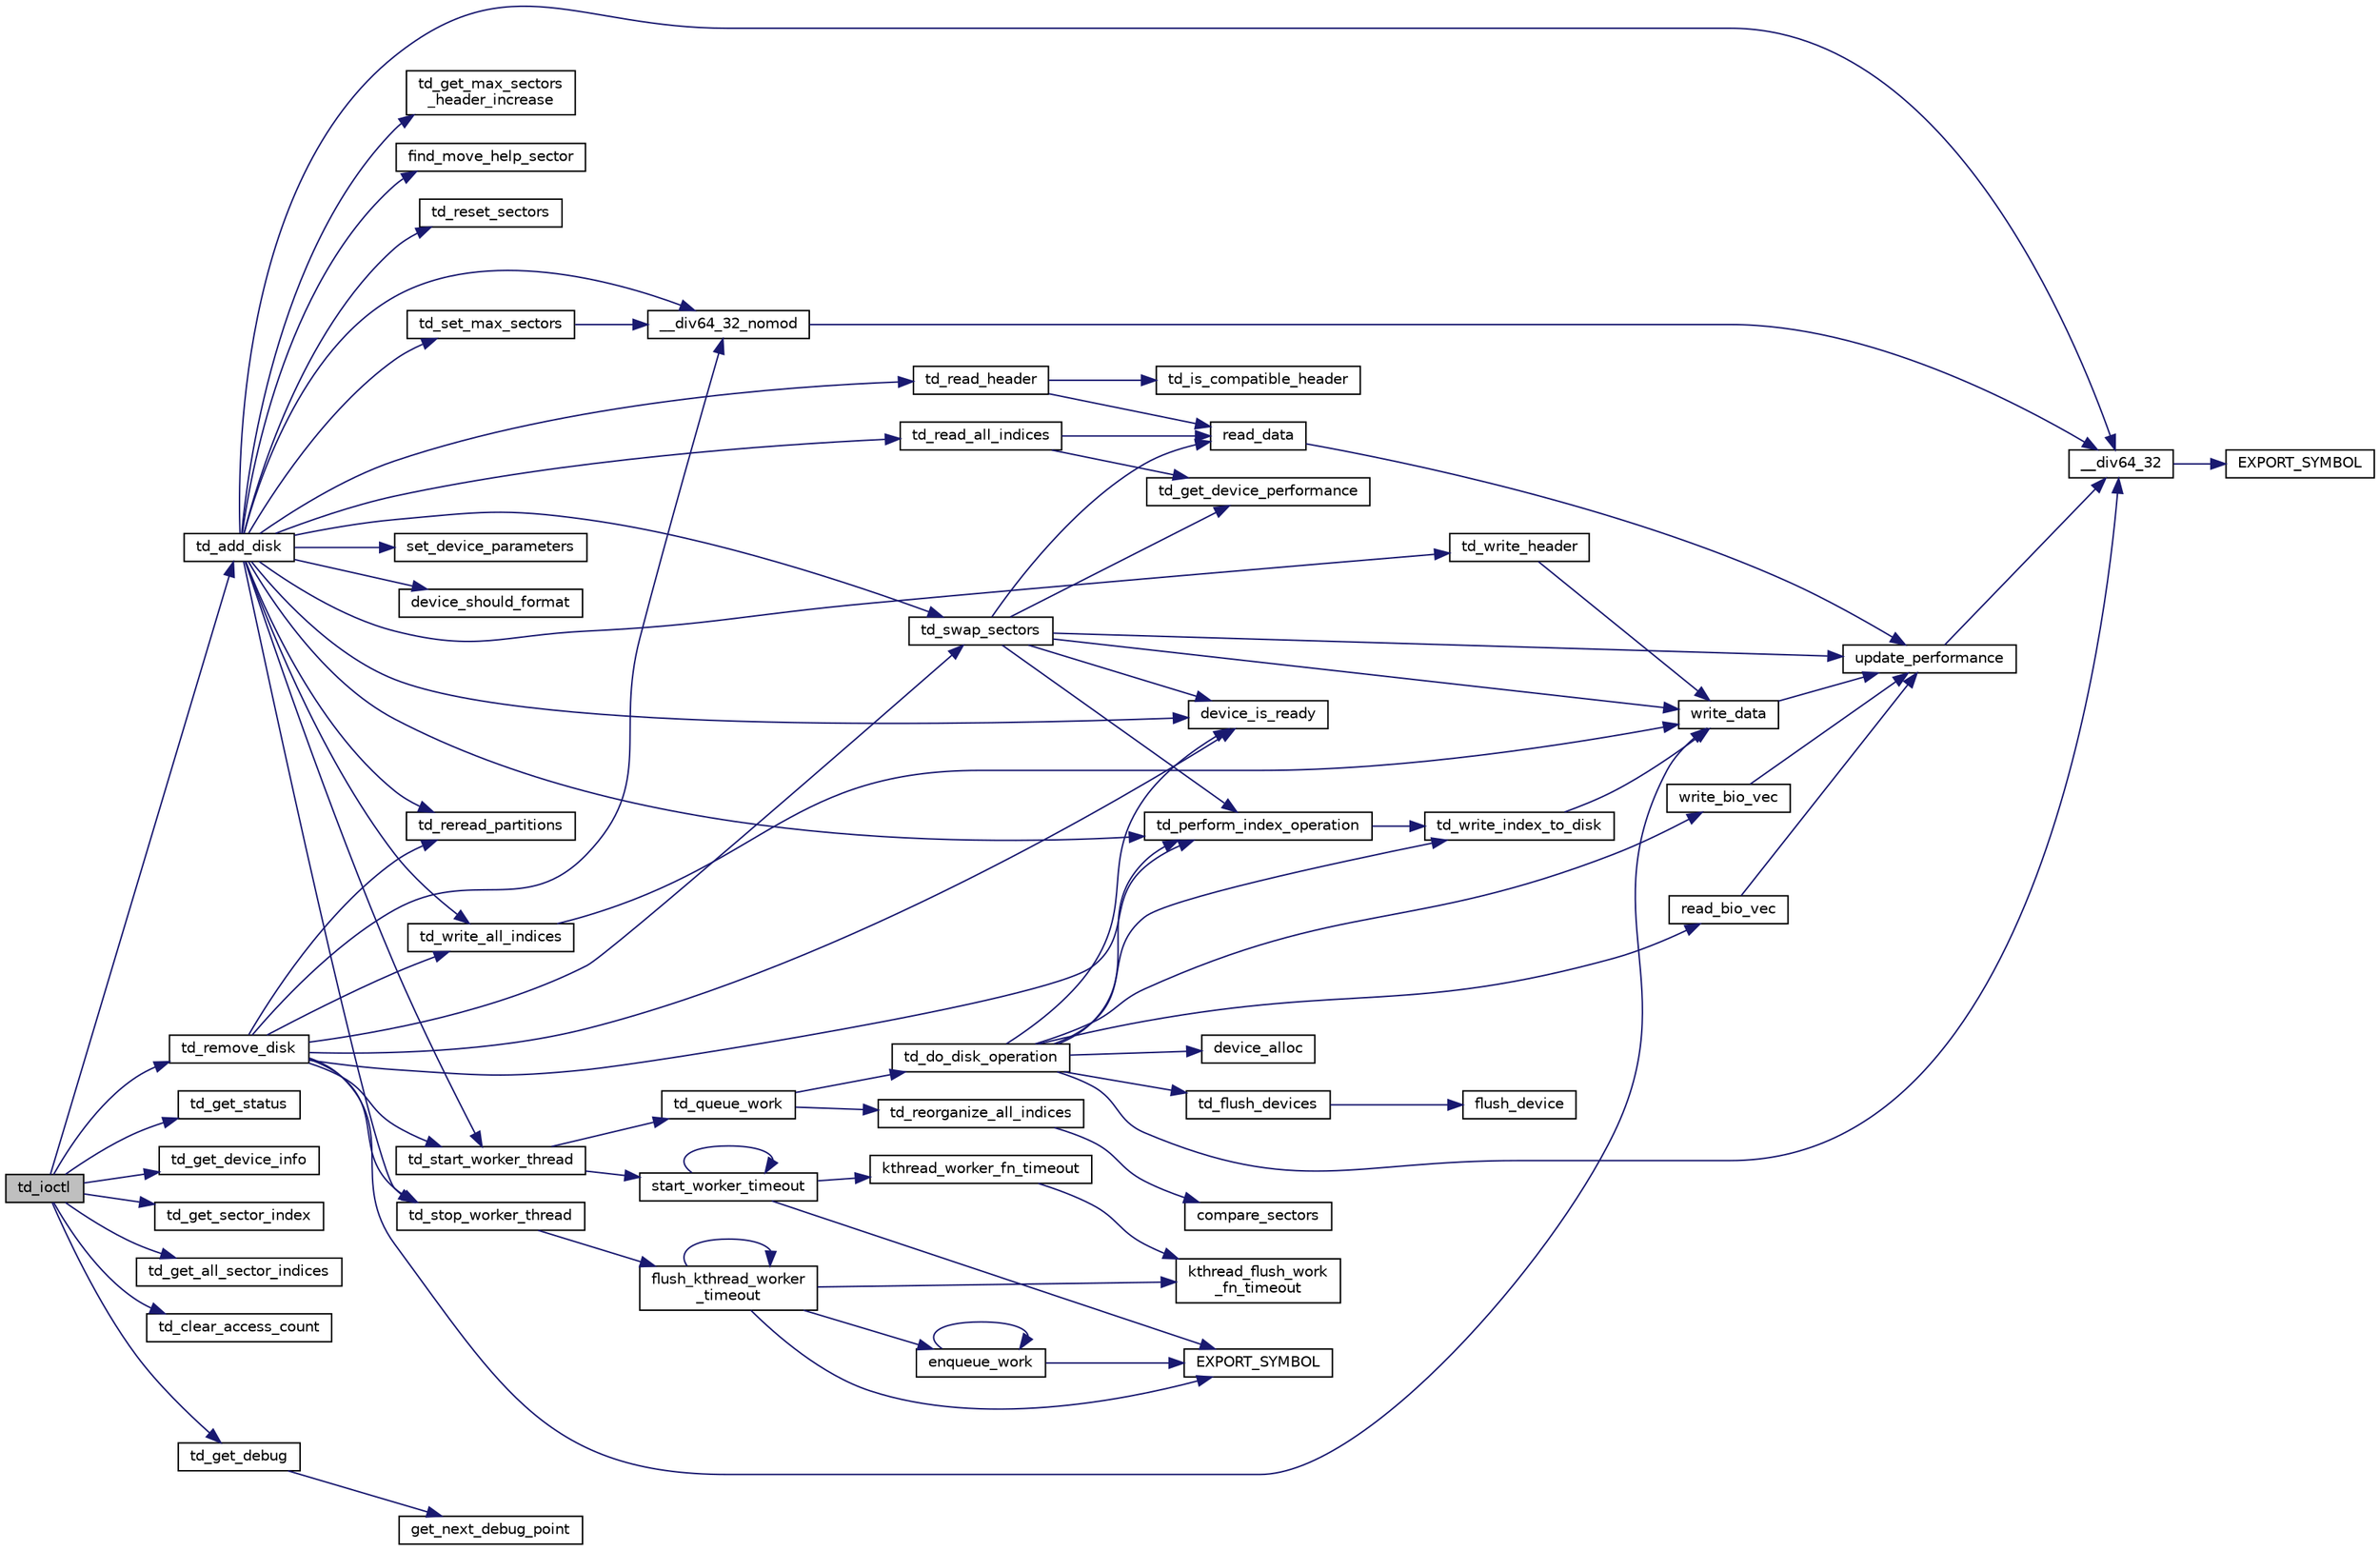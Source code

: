 digraph "td_ioctl"
{
  edge [fontname="Helvetica",fontsize="10",labelfontname="Helvetica",labelfontsize="10"];
  node [fontname="Helvetica",fontsize="10",shape=record];
  rankdir="LR";
  Node1 [label="td_ioctl",height=0.2,width=0.4,color="black", fillcolor="grey75", style="filled", fontcolor="black"];
  Node1 -> Node2 [color="midnightblue",fontsize="10",style="solid",fontname="Helvetica"];
  Node2 [label="td_add_disk",height=0.2,width=0.4,color="black", fillcolor="white", style="filled",URL="$tdisk_8c.html#aa46e93482f86d50df7d6604547fe2502",tooltip="Adds the given internal device to the tDisk. "];
  Node2 -> Node3 [color="midnightblue",fontsize="10",style="solid",fontname="Helvetica"];
  Node3 [label="set_device_parameters",height=0.2,width=0.4,color="black", fillcolor="white", style="filled",URL="$tdisk_8c.html#ab2105ec12af66e7675e9b6c81391eec1",tooltip="Applies the internal_device_add_parameters to the actual new internal device. "];
  Node2 -> Node4 [color="midnightblue",fontsize="10",style="solid",fontname="Helvetica"];
  Node4 [label="device_should_format",height=0.2,width=0.4,color="black", fillcolor="white", style="filled",URL="$tdisk_8c.html#a2e930709eb141176957d5989d7336872",tooltip="Applies the internal_device_add_parameters to the actual new internal device. "];
  Node2 -> Node5 [color="midnightblue",fontsize="10",style="solid",fontname="Helvetica"];
  Node5 [label="td_read_header",height=0.2,width=0.4,color="black", fillcolor="white", style="filled",URL="$tdisk_8c.html#af09c8213fcca3251f4f76055bc2af4d7",tooltip="Reads the td header from the given device and measures the disk performance if perf != NULL..."];
  Node5 -> Node6 [color="midnightblue",fontsize="10",style="solid",fontname="Helvetica"];
  Node6 [label="read_data",height=0.2,width=0.4,color="black", fillcolor="white", style="filled",URL="$tdisk__device__operations_8h.html#aef5a276b75fc3125ea4ba57e59031cf0",tooltip="Generic function that reads data from a device. "];
  Node6 -> Node7 [color="midnightblue",fontsize="10",style="solid",fontname="Helvetica"];
  Node7 [label="update_performance",height=0.2,width=0.4,color="black", fillcolor="white", style="filled",URL="$tdisk__performance_8h.html#ae00201ef33f2b28f394b7e60f29f1452",tooltip="This function updates the performance data of the given performacen data. "];
  Node7 -> Node8 [color="midnightblue",fontsize="10",style="solid",fontname="Helvetica"];
  Node8 [label="__div64_32",height=0.2,width=0.4,color="black", fillcolor="white", style="filled",URL="$helpers_8c.html#aff7dbb9c60a4d1c2a3648918d7d083e6"];
  Node8 -> Node9 [color="midnightblue",fontsize="10",style="solid",fontname="Helvetica"];
  Node9 [label="EXPORT_SYMBOL",height=0.2,width=0.4,color="black", fillcolor="white", style="filled",URL="$helpers_8c.html#a6b260ca72a53d15fc7e64d9b70d46d96"];
  Node5 -> Node10 [color="midnightblue",fontsize="10",style="solid",fontname="Helvetica"];
  Node10 [label="td_is_compatible_header",height=0.2,width=0.4,color="black", fillcolor="white", style="filled",URL="$tdisk_8c.html#abbe3ef44bd53b6ced274645aa161cc88",tooltip="Checks if the given disk header is compatible with the current driver. "];
  Node2 -> Node8 [color="midnightblue",fontsize="10",style="solid",fontname="Helvetica"];
  Node2 -> Node11 [color="midnightblue",fontsize="10",style="solid",fontname="Helvetica"];
  Node11 [label="td_get_max_sectors\l_header_increase",height=0.2,width=0.4,color="black", fillcolor="white", style="filled",URL="$tdisk_8c.html#a73b4aaf19381e522e33cf9bd18458383",tooltip="Returns how much MORE sectors would be needed to store the sector indices if the tDisk would be resiz..."];
  Node2 -> Node12 [color="midnightblue",fontsize="10",style="solid",fontname="Helvetica"];
  Node12 [label="td_set_max_sectors",height=0.2,width=0.4,color="black", fillcolor="white", style="filled",URL="$tdisk_8c.html#ae660b62d97f779b17ec9cf9341f99aa2",tooltip="This function is used to resize the sector indices. "];
  Node12 -> Node13 [color="midnightblue",fontsize="10",style="solid",fontname="Helvetica"];
  Node13 [label="__div64_32_nomod",height=0.2,width=0.4,color="black", fillcolor="white", style="filled",URL="$helpers_8h.html#a30e8683972fa03c8b2d7293f277f7b67",tooltip="This function simply returns the division result of the numbers and omits the mod. "];
  Node13 -> Node8 [color="midnightblue",fontsize="10",style="solid",fontname="Helvetica"];
  Node2 -> Node13 [color="midnightblue",fontsize="10",style="solid",fontname="Helvetica"];
  Node2 -> Node14 [color="midnightblue",fontsize="10",style="solid",fontname="Helvetica"];
  Node14 [label="td_perform_index_operation",height=0.2,width=0.4,color="black", fillcolor="white", style="filled",URL="$tdisk_8c.html#a1050db79753eb77efec01765efd1e66f",tooltip="Performs the given index operation. "];
  Node14 -> Node15 [color="midnightblue",fontsize="10",style="solid",fontname="Helvetica"];
  Node15 [label="td_write_index_to_disk",height=0.2,width=0.4,color="black", fillcolor="white", style="filled",URL="$tdisk_8c.html#a97861b5c4ef4f2807d29ef1f1c74fe64",tooltip="Writes the given sector index to the given internal device. "];
  Node15 -> Node16 [color="midnightblue",fontsize="10",style="solid",fontname="Helvetica"];
  Node16 [label="write_data",height=0.2,width=0.4,color="black", fillcolor="white", style="filled",URL="$tdisk__device__operations_8h.html#a7416ee55b81815dc405f452977f280f1",tooltip="tDisk Driver "];
  Node16 -> Node7 [color="midnightblue",fontsize="10",style="solid",fontname="Helvetica"];
  Node2 -> Node17 [color="midnightblue",fontsize="10",style="solid",fontname="Helvetica"];
  Node17 [label="td_write_header",height=0.2,width=0.4,color="black", fillcolor="white", style="filled",URL="$tdisk_8c.html#a3bf9aa5806e550a172fad50351f00d43",tooltip="Writes the td header to the given device and measures the disk performance if perf != NULL..."];
  Node17 -> Node16 [color="midnightblue",fontsize="10",style="solid",fontname="Helvetica"];
  Node2 -> Node18 [color="midnightblue",fontsize="10",style="solid",fontname="Helvetica"];
  Node18 [label="td_write_all_indices",height=0.2,width=0.4,color="black", fillcolor="white", style="filled",URL="$tdisk_8c.html#a3d3def15917c648547ea4e4ab3394317",tooltip="Writes all the sector indices to the device. "];
  Node18 -> Node16 [color="midnightblue",fontsize="10",style="solid",fontname="Helvetica"];
  Node2 -> Node19 [color="midnightblue",fontsize="10",style="solid",fontname="Helvetica"];
  Node19 [label="device_is_ready",height=0.2,width=0.4,color="black", fillcolor="white", style="filled",URL="$tdisk__device__operations_8h.html#a6634c65571b6a9594cb1dad4fd62d95e",tooltip="Generic function that checks if a device is ready or not. "];
  Node2 -> Node20 [color="midnightblue",fontsize="10",style="solid",fontname="Helvetica"];
  Node20 [label="td_read_all_indices",height=0.2,width=0.4,color="black", fillcolor="white", style="filled",URL="$tdisk_8c.html#a2257008d123cf68b79268d8d4fef4081",tooltip="Reads all the sector indices from the device and stores them in data. "];
  Node20 -> Node6 [color="midnightblue",fontsize="10",style="solid",fontname="Helvetica"];
  Node20 -> Node21 [color="midnightblue",fontsize="10",style="solid",fontname="Helvetica"];
  Node21 [label="td_get_device_performance",height=0.2,width=0.4,color="black", fillcolor="white", style="filled",URL="$tdisk_8c.html#ad0f70cbc430d47e38c5ea47fbfb15471",tooltip="This is the heuristic function that calculates the speed of a device. "];
  Node2 -> Node22 [color="midnightblue",fontsize="10",style="solid",fontname="Helvetica"];
  Node22 [label="find_move_help_sector",height=0.2,width=0.4,color="black", fillcolor="white", style="filled",URL="$tdisk_8c.html#a55115d4e1ad049651e2eb378bdbeb715",tooltip="This function finds the sector which can be used to support move operations. "];
  Node2 -> Node23 [color="midnightblue",fontsize="10",style="solid",fontname="Helvetica"];
  Node23 [label="td_stop_worker_thread",height=0.2,width=0.4,color="black", fillcolor="white", style="filled",URL="$tdisk_8c.html#a28059be4f864c9f6afaaebb5143b29a6",tooltip="Stops the worker thread. "];
  Node23 -> Node24 [color="midnightblue",fontsize="10",style="solid",fontname="Helvetica"];
  Node24 [label="flush_kthread_worker\l_timeout",height=0.2,width=0.4,color="black", fillcolor="white", style="filled",URL="$worker__timeout_8c.html#a667bdbacc0627bd22a46710e5eb66c0b",tooltip="Flushes the given worker thread. "];
  Node24 -> Node25 [color="midnightblue",fontsize="10",style="solid",fontname="Helvetica"];
  Node25 [label="kthread_flush_work\l_fn_timeout",height=0.2,width=0.4,color="black", fillcolor="white", style="filled",URL="$worker__timeout_8c.html#a9cb5d7f5650cedfe0249a116d574ed76",tooltip="This function is called for the flush work. "];
  Node24 -> Node26 [color="midnightblue",fontsize="10",style="solid",fontname="Helvetica"];
  Node26 [label="enqueue_work",height=0.2,width=0.4,color="black", fillcolor="white", style="filled",URL="$worker__timeout_8c.html#a28894745c062aff814a8438ca2342fc1",tooltip="This function is used to insert a work into the wor queue. "];
  Node26 -> Node27 [color="midnightblue",fontsize="10",style="solid",fontname="Helvetica"];
  Node27 [label="EXPORT_SYMBOL",height=0.2,width=0.4,color="black", fillcolor="white", style="filled",URL="$worker__timeout_8c.html#a62b9c89dd0ee9cfa04c1b1eabd734db9"];
  Node26 -> Node26 [color="midnightblue",fontsize="10",style="solid",fontname="Helvetica"];
  Node24 -> Node27 [color="midnightblue",fontsize="10",style="solid",fontname="Helvetica"];
  Node24 -> Node24 [color="midnightblue",fontsize="10",style="solid",fontname="Helvetica"];
  Node2 -> Node28 [color="midnightblue",fontsize="10",style="solid",fontname="Helvetica"];
  Node28 [label="td_swap_sectors",height=0.2,width=0.4,color="black", fillcolor="white", style="filled",URL="$tdisk_8c.html#a80ae7baa22fa7cf9d53c4dc4c3fe84bc",tooltip="This function physically swaps the two given sectors. "];
  Node28 -> Node21 [color="midnightblue",fontsize="10",style="solid",fontname="Helvetica"];
  Node28 -> Node6 [color="midnightblue",fontsize="10",style="solid",fontname="Helvetica"];
  Node28 -> Node16 [color="midnightblue",fontsize="10",style="solid",fontname="Helvetica"];
  Node28 -> Node14 [color="midnightblue",fontsize="10",style="solid",fontname="Helvetica"];
  Node28 -> Node19 [color="midnightblue",fontsize="10",style="solid",fontname="Helvetica"];
  Node28 -> Node7 [color="midnightblue",fontsize="10",style="solid",fontname="Helvetica"];
  Node2 -> Node29 [color="midnightblue",fontsize="10",style="solid",fontname="Helvetica"];
  Node29 [label="td_start_worker_thread",height=0.2,width=0.4,color="black", fillcolor="white", style="filled",URL="$tdisk_8c.html#a024a1e7b7f78593a99cb43ce8d1402c8",tooltip="This is just a hack in case the kernel was compiled with CONFIG_DEBUG_LOCK_ALLOC. ..."];
  Node29 -> Node30 [color="midnightblue",fontsize="10",style="solid",fontname="Helvetica"];
  Node30 [label="td_queue_work",height=0.2,width=0.4,color="black", fillcolor="white", style="filled",URL="$tdisk_8c.html#a1ac1c2ec899d11e9f93e8d94ae33faff",tooltip="This is the actual worker function which is called by the worker thread. "];
  Node30 -> Node31 [color="midnightblue",fontsize="10",style="solid",fontname="Helvetica"];
  Node31 [label="td_do_disk_operation",height=0.2,width=0.4,color="black", fillcolor="white", style="filled",URL="$tdisk_8c.html#aa3d78e85e0eb26deae43a19adc91413e",tooltip="This function does the actual device operations. "];
  Node31 -> Node32 [color="midnightblue",fontsize="10",style="solid",fontname="Helvetica"];
  Node32 [label="td_flush_devices",height=0.2,width=0.4,color="black", fillcolor="white", style="filled",URL="$tdisk_8c.html#ab2ac2de6430027382248318b34364d2b",tooltip="Flushes the underlying devices of the tDisk. "];
  Node32 -> Node33 [color="midnightblue",fontsize="10",style="solid",fontname="Helvetica"];
  Node33 [label="flush_device",height=0.2,width=0.4,color="black", fillcolor="white", style="filled",URL="$tdisk__device__operations_8h.html#a0637c1cf3cedbdcd2dfeb4c93907cf14",tooltip="Generic function that flushes a device. "];
  Node31 -> Node8 [color="midnightblue",fontsize="10",style="solid",fontname="Helvetica"];
  Node31 -> Node14 [color="midnightblue",fontsize="10",style="solid",fontname="Helvetica"];
  Node31 -> Node15 [color="midnightblue",fontsize="10",style="solid",fontname="Helvetica"];
  Node31 -> Node19 [color="midnightblue",fontsize="10",style="solid",fontname="Helvetica"];
  Node31 -> Node34 [color="midnightblue",fontsize="10",style="solid",fontname="Helvetica"];
  Node34 [label="device_alloc",height=0.2,width=0.4,color="black", fillcolor="white", style="filled",URL="$tdisk__device__operations_8h.html#afd71ce89b7266b5ec95db67cca456e70",tooltip="Generic function that allocs space on a device. "];
  Node31 -> Node35 [color="midnightblue",fontsize="10",style="solid",fontname="Helvetica"];
  Node35 [label="write_bio_vec",height=0.2,width=0.4,color="black", fillcolor="white", style="filled",URL="$tdisk__device__operations_8h.html#a29930d5031aca4da37a5d1bf41a7e55f",tooltip="Generic function that writes a bio_vec to a device. "];
  Node35 -> Node7 [color="midnightblue",fontsize="10",style="solid",fontname="Helvetica"];
  Node31 -> Node36 [color="midnightblue",fontsize="10",style="solid",fontname="Helvetica"];
  Node36 [label="read_bio_vec",height=0.2,width=0.4,color="black", fillcolor="white", style="filled",URL="$tdisk__device__operations_8h.html#a1efd2d4f27fce5d5f531ca6740da6421",tooltip="Generic function that reads a bio_vec from a device. "];
  Node36 -> Node7 [color="midnightblue",fontsize="10",style="solid",fontname="Helvetica"];
  Node30 -> Node37 [color="midnightblue",fontsize="10",style="solid",fontname="Helvetica"];
  Node37 [label="td_reorganize_all_indices",height=0.2,width=0.4,color="black", fillcolor="white", style="filled",URL="$tdisk_8c.html#ac7c9f870d85abfae3b133fed4eca5de5",tooltip="This function sorts all the sector indices This is useful at the loading time. "];
  Node37 -> Node38 [color="midnightblue",fontsize="10",style="solid",fontname="Helvetica"];
  Node38 [label="compare_sectors",height=0.2,width=0.4,color="black", fillcolor="white", style="filled",URL="$tdisk_8c.html#abdc38fdf61e493959217022373ff7390"];
  Node29 -> Node39 [color="midnightblue",fontsize="10",style="solid",fontname="Helvetica"];
  Node39 [label="start_worker_timeout",height=0.2,width=0.4,color="black", fillcolor="white", style="filled",URL="$worker__timeout_8c.html#a3e91f40215229e96969d238f7586d6b6",tooltip="This function is used to initialize the timeout worker. "];
  Node39 -> Node40 [color="midnightblue",fontsize="10",style="solid",fontname="Helvetica"];
  Node40 [label="kthread_worker_fn_timeout",height=0.2,width=0.4,color="black", fillcolor="white", style="filled",URL="$worker__timeout_8c.html#aeeaf145beeced418bedd6922339af97c",tooltip="This function is more or less copied from the linux kernel version except that it is able to wake up ..."];
  Node40 -> Node25 [color="midnightblue",fontsize="10",style="solid",fontname="Helvetica"];
  Node39 -> Node27 [color="midnightblue",fontsize="10",style="solid",fontname="Helvetica"];
  Node39 -> Node39 [color="midnightblue",fontsize="10",style="solid",fontname="Helvetica"];
  Node2 -> Node41 [color="midnightblue",fontsize="10",style="solid",fontname="Helvetica"];
  Node41 [label="td_reread_partitions",height=0.2,width=0.4,color="black", fillcolor="white", style="filled",URL="$tdisk_8c.html#ac210c3bc41b97100a2175bf3f257bbe4",tooltip="Read the partition table of the tDisk. "];
  Node2 -> Node42 [color="midnightblue",fontsize="10",style="solid",fontname="Helvetica"];
  Node42 [label="td_reset_sectors",height=0.2,width=0.4,color="black", fillcolor="white", style="filled",URL="$tdisk_8c.html#a89edefac29fc4790b3c342c6b3aebb38",tooltip="This function resets the already resized sector indices and sorted sectors if an error occurred while..."];
  Node1 -> Node43 [color="midnightblue",fontsize="10",style="solid",fontname="Helvetica"];
  Node43 [label="td_get_status",height=0.2,width=0.4,color="black", fillcolor="white", style="filled",URL="$tdisk_8c.html#ab6d2ead6729110ce1397f1ac4c882221",tooltip="This function transfers device status information to user space. "];
  Node1 -> Node44 [color="midnightblue",fontsize="10",style="solid",fontname="Helvetica"];
  Node44 [label="td_get_device_info",height=0.2,width=0.4,color="black", fillcolor="white", style="filled",URL="$tdisk_8c.html#ac722716bc8b96e8bd580cc4c0e31b595",tooltip="This function transfers information about the internal devices to user space. "];
  Node1 -> Node45 [color="midnightblue",fontsize="10",style="solid",fontname="Helvetica"];
  Node45 [label="td_get_sector_index",height=0.2,width=0.4,color="black", fillcolor="white", style="filled",URL="$tdisk_8c.html#a1e2dde1cc828b0c1af07a524789b170e",tooltip="This function transfers information about the given logical sector to user space. ..."];
  Node1 -> Node46 [color="midnightblue",fontsize="10",style="solid",fontname="Helvetica"];
  Node46 [label="td_get_all_sector_indices",height=0.2,width=0.4,color="black", fillcolor="white", style="filled",URL="$tdisk_8c.html#a98a7d278bed3e745b9fd23d4b9b7e5c3",tooltip="This function transfers information about all logical sectors to user space. "];
  Node1 -> Node47 [color="midnightblue",fontsize="10",style="solid",fontname="Helvetica"];
  Node47 [label="td_clear_access_count",height=0.2,width=0.4,color="black", fillcolor="white", style="filled",URL="$tdisk_8c.html#a55b3fde333368f4869b5a58c56ee0301",tooltip="This function clears the access count of all sectors. "];
  Node1 -> Node48 [color="midnightblue",fontsize="10",style="solid",fontname="Helvetica"];
  Node48 [label="td_get_debug",height=0.2,width=0.4,color="black", fillcolor="white", style="filled",URL="$tdisk_8c.html#aea57e57c8d5f560ead412f8c02fce2e3",tooltip="This function retrieves the next debug info. "];
  Node48 -> Node49 [color="midnightblue",fontsize="10",style="solid",fontname="Helvetica"];
  Node49 [label="get_next_debug_point",height=0.2,width=0.4,color="black", fillcolor="white", style="filled",URL="$tdisk__debug_8c.html#a6d486f45c45f8974a643d740ffee05ed",tooltip="Retrieves the next debug info. "];
  Node1 -> Node50 [color="midnightblue",fontsize="10",style="solid",fontname="Helvetica"];
  Node50 [label="td_remove_disk",height=0.2,width=0.4,color="black", fillcolor="white", style="filled",URL="$tdisk_8c.html#a66648a61754f4879f1bf909d736ee6de",tooltip="This function removes the disk with the given index from the tdisk. "];
  Node50 -> Node23 [color="midnightblue",fontsize="10",style="solid",fontname="Helvetica"];
  Node50 -> Node19 [color="midnightblue",fontsize="10",style="solid",fontname="Helvetica"];
  Node50 -> Node14 [color="midnightblue",fontsize="10",style="solid",fontname="Helvetica"];
  Node50 -> Node28 [color="midnightblue",fontsize="10",style="solid",fontname="Helvetica"];
  Node50 -> Node16 [color="midnightblue",fontsize="10",style="solid",fontname="Helvetica"];
  Node50 -> Node18 [color="midnightblue",fontsize="10",style="solid",fontname="Helvetica"];
  Node50 -> Node13 [color="midnightblue",fontsize="10",style="solid",fontname="Helvetica"];
  Node50 -> Node29 [color="midnightblue",fontsize="10",style="solid",fontname="Helvetica"];
  Node50 -> Node41 [color="midnightblue",fontsize="10",style="solid",fontname="Helvetica"];
}
